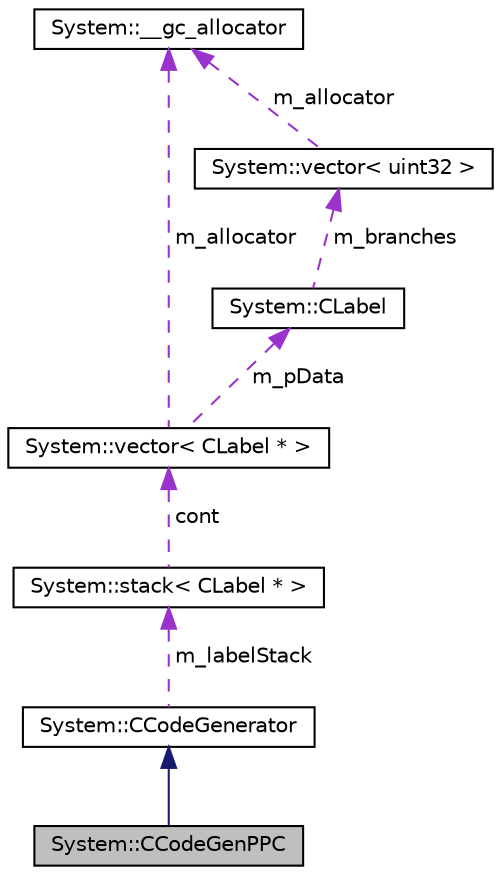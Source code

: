 digraph G
{
  edge [fontname="Helvetica",fontsize="10",labelfontname="Helvetica",labelfontsize="10"];
  node [fontname="Helvetica",fontsize="10",shape=record];
  Node1 [label="System::CCodeGenPPC",height=0.2,width=0.4,color="black", fillcolor="grey75", style="filled" fontcolor="black"];
  Node2 -> Node1 [dir="back",color="midnightblue",fontsize="10",style="solid",fontname="Helvetica"];
  Node2 [label="System::CCodeGenerator",height=0.2,width=0.4,color="black", fillcolor="white", style="filled",URL="$class_system_1_1_c_code_generator.html"];
  Node3 -> Node2 [dir="back",color="darkorchid3",fontsize="10",style="dashed",label=" m_labelStack" ,fontname="Helvetica"];
  Node3 [label="System::stack\< CLabel * \>",height=0.2,width=0.4,color="black", fillcolor="white", style="filled",URL="$class_system_1_1stack.html"];
  Node4 -> Node3 [dir="back",color="darkorchid3",fontsize="10",style="dashed",label=" cont" ,fontname="Helvetica"];
  Node4 [label="System::vector\< CLabel * \>",height=0.2,width=0.4,color="black", fillcolor="white", style="filled",URL="$class_system_1_1vector.html"];
  Node5 -> Node4 [dir="back",color="darkorchid3",fontsize="10",style="dashed",label=" m_allocator" ,fontname="Helvetica"];
  Node5 [label="System::__gc_allocator",height=0.2,width=0.4,color="black", fillcolor="white", style="filled",URL="$class_system_1_1____gc__allocator.html"];
  Node6 -> Node4 [dir="back",color="darkorchid3",fontsize="10",style="dashed",label=" m_pData" ,fontname="Helvetica"];
  Node6 [label="System::CLabel",height=0.2,width=0.4,color="black", fillcolor="white", style="filled",URL="$class_system_1_1_c_label.html"];
  Node7 -> Node6 [dir="back",color="darkorchid3",fontsize="10",style="dashed",label=" m_branches" ,fontname="Helvetica"];
  Node7 [label="System::vector\< uint32 \>",height=0.2,width=0.4,color="black", fillcolor="white", style="filled",URL="$class_system_1_1vector.html"];
  Node5 -> Node7 [dir="back",color="darkorchid3",fontsize="10",style="dashed",label=" m_allocator" ,fontname="Helvetica"];
}
